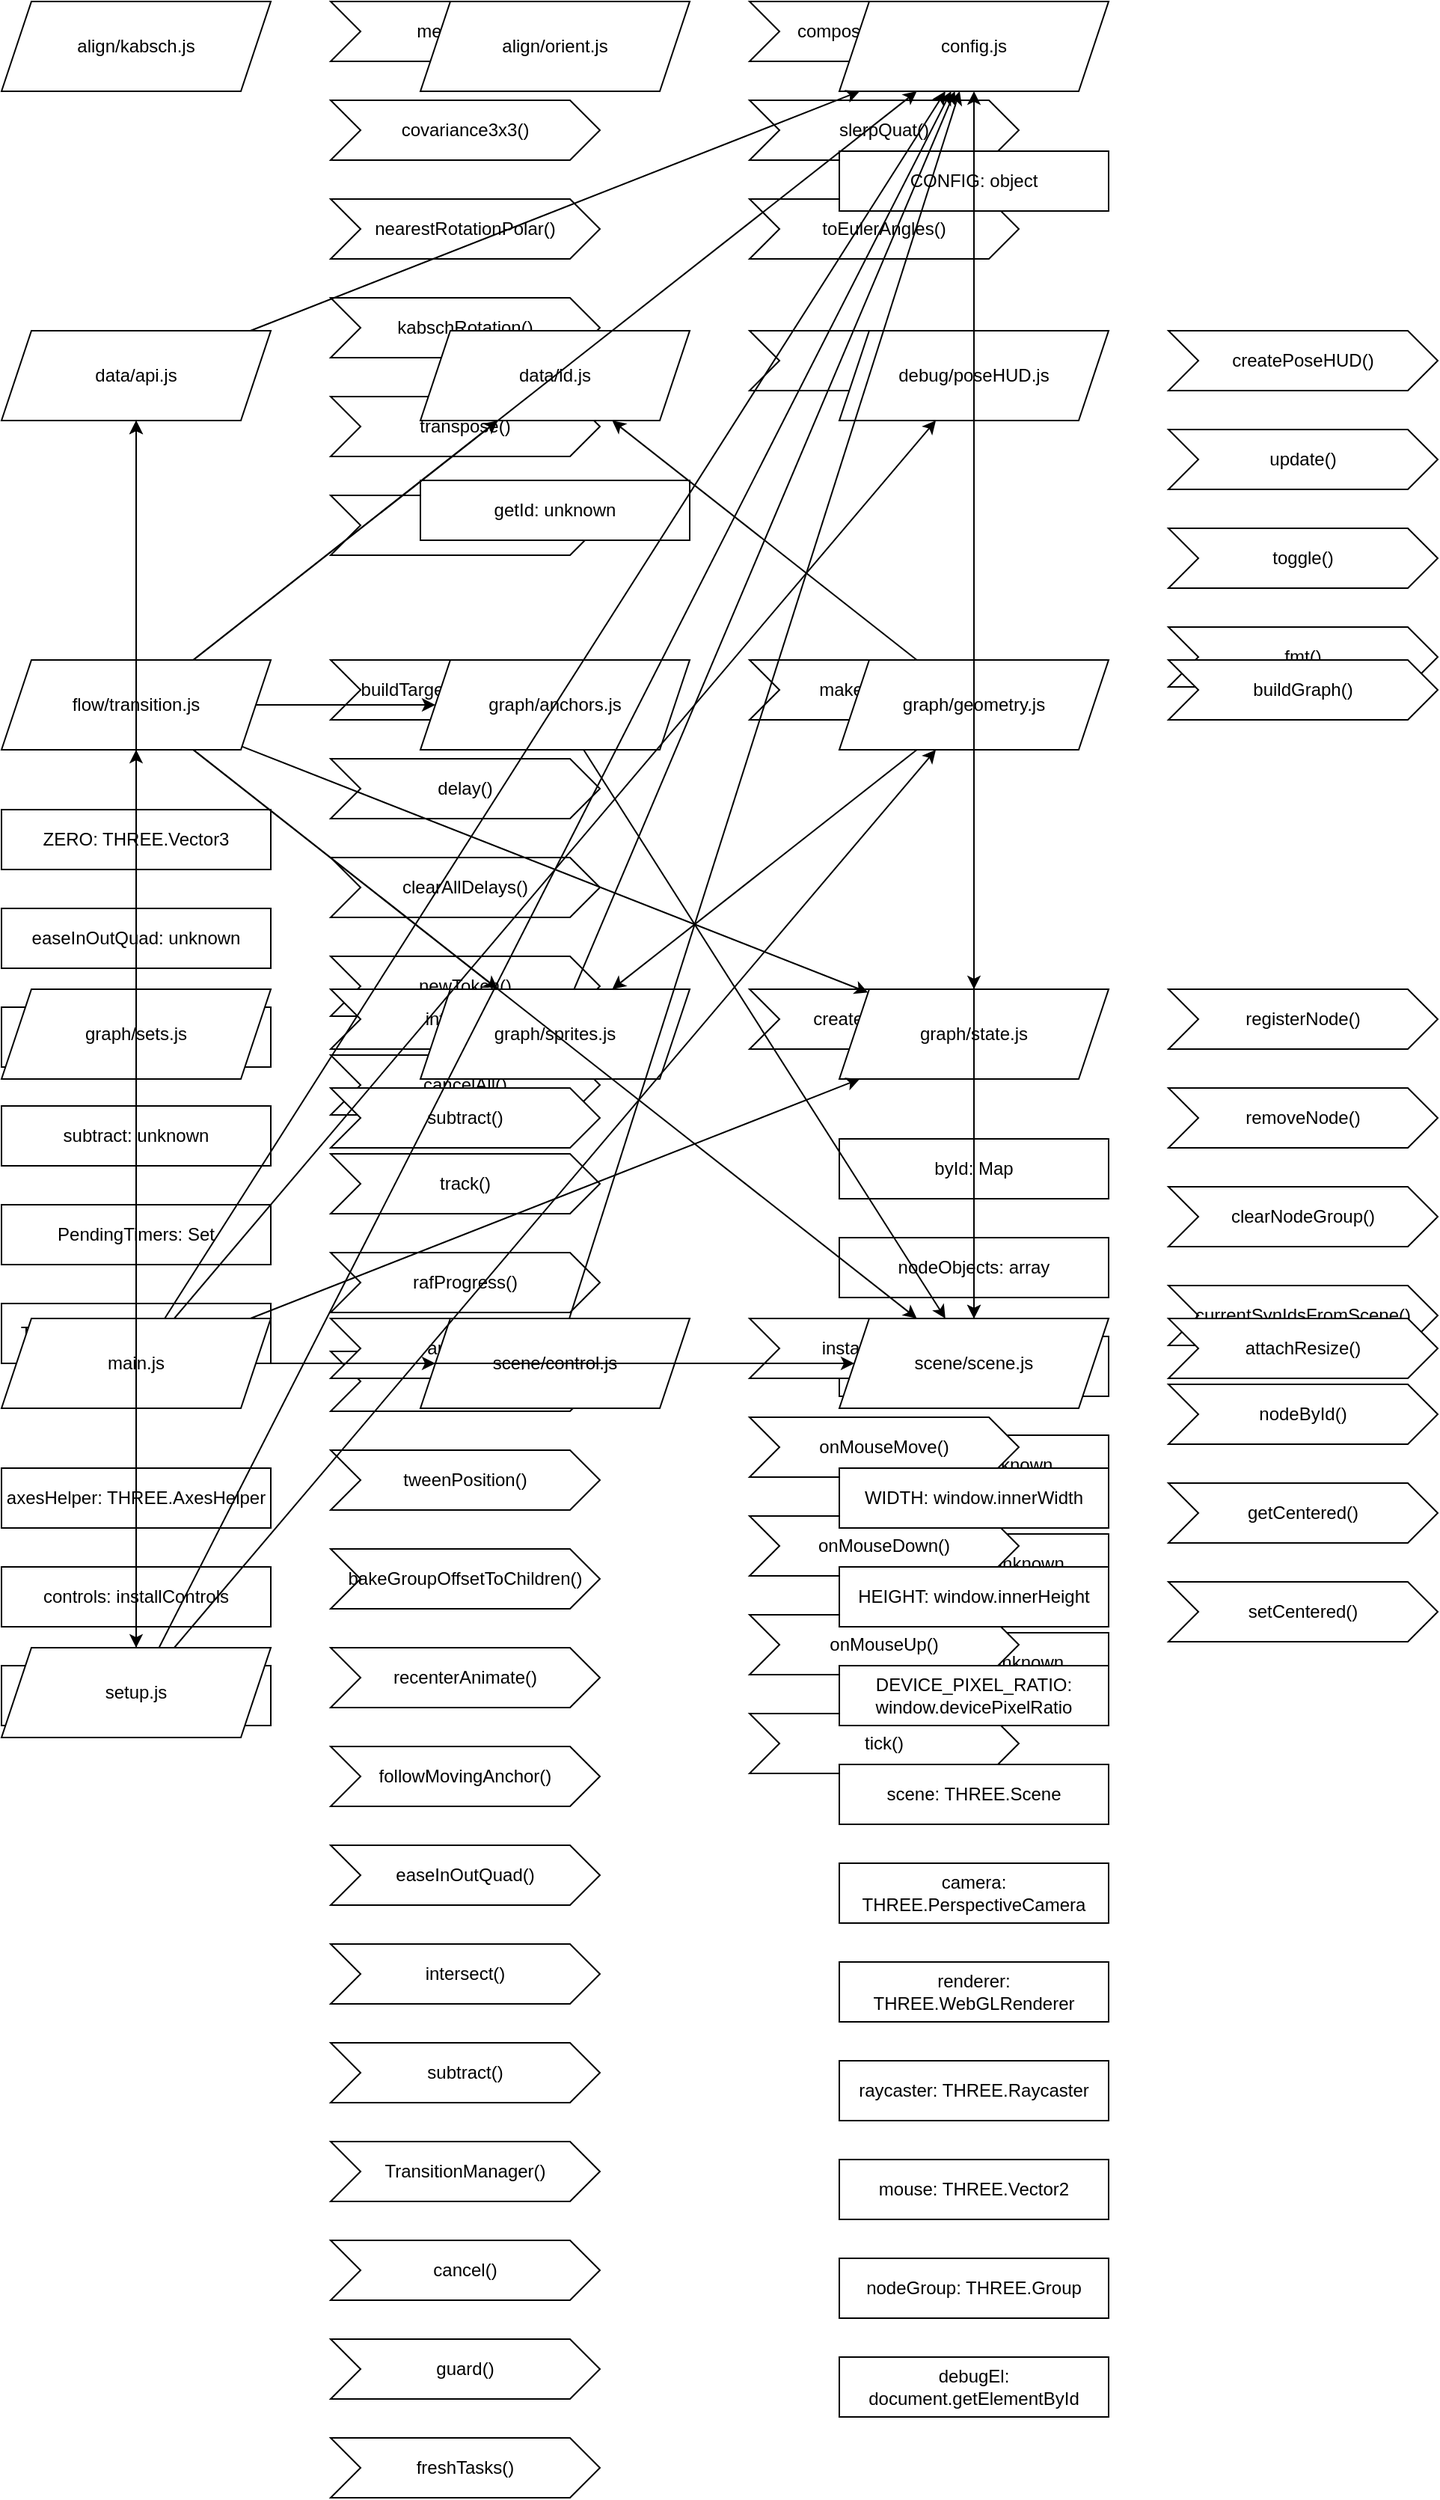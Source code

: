 <mxfile version="28.1.2">
  <diagram name="Page-1" id="AUTO-GEN">
    <mxGraphModel dx="1600" dy="1200" grid="1" gridSize="10" guides="1" tooltips="1" connect="1" arrows="1" fold="1" page="1" pageScale="1" pageWidth="850" pageHeight="1100" math="0" shadow="0">
      <root>
        <mxCell id="0" />
        <mxCell id="1" parent="0" />

    <mxCell id="file_align_kabsch_js_1" value="align/kabsch.js" style="shape=parallelogram;perimeter=parallelogramPerimeter;whiteSpace=wrap;html=1;fixedSize=1;" vertex="1" parent="1">
      <mxGeometry x="0" y="0" width="180" height="60" as="geometry" />
    </mxCell>
    
        <mxCell id="fn_align_kabsch_js_1" value="meanVec3()" style="shape=step;perimeter=stepPerimeter;whiteSpace=wrap;html=1;fixedSize=1;" vertex="1" parent="1">
          <mxGeometry x="220" y="0" width="180" height="40" as="geometry" />
        </mxCell>
        
        <mxCell id="fn_align_kabsch_js_2" value="covariance3x3()" style="shape=step;perimeter=stepPerimeter;whiteSpace=wrap;html=1;fixedSize=1;" vertex="1" parent="1">
          <mxGeometry x="220" y="66" width="180" height="40" as="geometry" />
        </mxCell>
        
        <mxCell id="fn_align_kabsch_js_3" value="nearestRotationPolar()" style="shape=step;perimeter=stepPerimeter;whiteSpace=wrap;html=1;fixedSize=1;" vertex="1" parent="1">
          <mxGeometry x="220" y="132" width="180" height="40" as="geometry" />
        </mxCell>
        
        <mxCell id="fn_align_kabsch_js_4" value="kabschRotation()" style="shape=step;perimeter=stepPerimeter;whiteSpace=wrap;html=1;fixedSize=1;" vertex="1" parent="1">
          <mxGeometry x="220" y="198" width="180" height="40" as="geometry" />
        </mxCell>
        
        <mxCell id="fn_align_kabsch_js_5" value="transpose()" style="shape=step;perimeter=stepPerimeter;whiteSpace=wrap;html=1;fixedSize=1;" vertex="1" parent="1">
          <mxGeometry x="220" y="264" width="180" height="40" as="geometry" />
        </mxCell>
        
        <mxCell id="fn_align_kabsch_js_6" value="invert3x3()" style="shape=step;perimeter=stepPerimeter;whiteSpace=wrap;html=1;fixedSize=1;" vertex="1" parent="1">
          <mxGeometry x="220" y="330" width="180" height="40" as="geometry" />
        </mxCell>
        
    <mxCell id="file_align_orient_js_1" value="align/orient.js" style="shape=parallelogram;perimeter=parallelogramPerimeter;whiteSpace=wrap;html=1;fixedSize=1;" vertex="1" parent="1">
      <mxGeometry x="280" y="0" width="180" height="60" as="geometry" />
    </mxCell>
    
        <mxCell id="fn_align_orient_js_1" value="composeQuaternion()" style="shape=step;perimeter=stepPerimeter;whiteSpace=wrap;html=1;fixedSize=1;" vertex="1" parent="1">
          <mxGeometry x="500" y="0" width="180" height="40" as="geometry" />
        </mxCell>
        
        <mxCell id="fn_align_orient_js_2" value="slerpQuat()" style="shape=step;perimeter=stepPerimeter;whiteSpace=wrap;html=1;fixedSize=1;" vertex="1" parent="1">
          <mxGeometry x="500" y="66" width="180" height="40" as="geometry" />
        </mxCell>
        
        <mxCell id="fn_align_orient_js_3" value="toEulerAngles()" style="shape=step;perimeter=stepPerimeter;whiteSpace=wrap;html=1;fixedSize=1;" vertex="1" parent="1">
          <mxGeometry x="500" y="132" width="180" height="40" as="geometry" />
        </mxCell>
        
    <mxCell id="file_config_js_1" value="config.js" style="shape=parallelogram;perimeter=parallelogramPerimeter;whiteSpace=wrap;html=1;fixedSize=1;" vertex="1" parent="1">
      <mxGeometry x="560" y="0" width="180" height="60" as="geometry" />
    </mxCell>
    
        <mxCell id="var_config_js_CONFIG_1" value="CONFIG:
object" style="rounded=0;whiteSpace=wrap;html=1;" vertex="1" parent="1">
          <mxGeometry x="560" y="100" width="180" height="40" as="geometry" />
        </mxCell>
        
    <mxCell id="file_data_api_js_1" value="data/api.js" style="shape=parallelogram;perimeter=parallelogramPerimeter;whiteSpace=wrap;html=1;fixedSize=1;" vertex="1" parent="1">
      <mxGeometry x="0" y="220" width="180" height="60" as="geometry" />
    </mxCell>
    
    <mxCell id="file_data_id_js_1" value="data/id.js" style="shape=parallelogram;perimeter=parallelogramPerimeter;whiteSpace=wrap;html=1;fixedSize=1;" vertex="1" parent="1">
      <mxGeometry x="280" y="220" width="180" height="60" as="geometry" />
    </mxCell>
    
        <mxCell id="var_data_id_js_getId_1" value="getId:
unknown" style="rounded=0;whiteSpace=wrap;html=1;" vertex="1" parent="1">
          <mxGeometry x="280" y="320" width="180" height="40" as="geometry" />
        </mxCell>
        
        <mxCell id="fn_data_id_js_1" value="getId()" style="shape=step;perimeter=stepPerimeter;whiteSpace=wrap;html=1;fixedSize=1;" vertex="1" parent="1">
          <mxGeometry x="500" y="220" width="180" height="40" as="geometry" />
        </mxCell>
        
    <mxCell id="file_debug_poseHUD_js_1" value="debug/poseHUD.js" style="shape=parallelogram;perimeter=parallelogramPerimeter;whiteSpace=wrap;html=1;fixedSize=1;" vertex="1" parent="1">
      <mxGeometry x="560" y="220" width="180" height="60" as="geometry" />
    </mxCell>
    
        <mxCell id="fn_debug_poseHUD_js_1" value="createPoseHUD()" style="shape=step;perimeter=stepPerimeter;whiteSpace=wrap;html=1;fixedSize=1;" vertex="1" parent="1">
          <mxGeometry x="780" y="220" width="180" height="40" as="geometry" />
        </mxCell>
        
        <mxCell id="fn_debug_poseHUD_js_2" value="update()" style="shape=step;perimeter=stepPerimeter;whiteSpace=wrap;html=1;fixedSize=1;" vertex="1" parent="1">
          <mxGeometry x="780" y="286" width="180" height="40" as="geometry" />
        </mxCell>
        
        <mxCell id="fn_debug_poseHUD_js_3" value="toggle()" style="shape=step;perimeter=stepPerimeter;whiteSpace=wrap;html=1;fixedSize=1;" vertex="1" parent="1">
          <mxGeometry x="780" y="352" width="180" height="40" as="geometry" />
        </mxCell>
        
        <mxCell id="fn_debug_poseHUD_js_4" value="fmt()" style="shape=step;perimeter=stepPerimeter;whiteSpace=wrap;html=1;fixedSize=1;" vertex="1" parent="1">
          <mxGeometry x="780" y="418" width="180" height="40" as="geometry" />
        </mxCell>
        
    <mxCell id="file_flow_transition_js_1" value="flow/transition.js" style="shape=parallelogram;perimeter=parallelogramPerimeter;whiteSpace=wrap;html=1;fixedSize=1;" vertex="1" parent="1">
      <mxGeometry x="0" y="440" width="180" height="60" as="geometry" />
    </mxCell>
    
        <mxCell id="var_flow_transition_js_ZERO_1" value="ZERO:
THREE.Vector3" style="rounded=0;whiteSpace=wrap;html=1;" vertex="1" parent="1">
          <mxGeometry x="0" y="540" width="180" height="40" as="geometry" />
        </mxCell>
        
        <mxCell id="var_flow_transition_js_easeInOutQuad_1" value="easeInOutQuad:
unknown" style="rounded=0;whiteSpace=wrap;html=1;" vertex="1" parent="1">
          <mxGeometry x="0" y="606" width="180" height="40" as="geometry" />
        </mxCell>
        
        <mxCell id="var_flow_transition_js_intersect_1" value="intersect:
unknown" style="rounded=0;whiteSpace=wrap;html=1;" vertex="1" parent="1">
          <mxGeometry x="0" y="672" width="180" height="40" as="geometry" />
        </mxCell>
        
        <mxCell id="var_flow_transition_js_subtract_1" value="subtract:
unknown" style="rounded=0;whiteSpace=wrap;html=1;" vertex="1" parent="1">
          <mxGeometry x="0" y="738" width="180" height="40" as="geometry" />
        </mxCell>
        
        <mxCell id="var_flow_transition_js_PendingTimers_1" value="PendingTimers:
Set" style="rounded=0;whiteSpace=wrap;html=1;" vertex="1" parent="1">
          <mxGeometry x="0" y="804" width="180" height="40" as="geometry" />
        </mxCell>
        
        <mxCell id="var_flow_transition_js_TransitionManager_1" value="TransitionManager:
unknown" style="rounded=0;whiteSpace=wrap;html=1;" vertex="1" parent="1">
          <mxGeometry x="0" y="870" width="180" height="40" as="geometry" />
        </mxCell>
        
        <mxCell id="fn_flow_transition_js_1" value="buildTargetMapFromDoc()" style="shape=step;perimeter=stepPerimeter;whiteSpace=wrap;html=1;fixedSize=1;" vertex="1" parent="1">
          <mxGeometry x="220" y="440" width="180" height="40" as="geometry" />
        </mxCell>
        
        <mxCell id="fn_flow_transition_js_2" value="delay()" style="shape=step;perimeter=stepPerimeter;whiteSpace=wrap;html=1;fixedSize=1;" vertex="1" parent="1">
          <mxGeometry x="220" y="506" width="180" height="40" as="geometry" />
        </mxCell>
        
        <mxCell id="fn_flow_transition_js_3" value="clearAllDelays()" style="shape=step;perimeter=stepPerimeter;whiteSpace=wrap;html=1;fixedSize=1;" vertex="1" parent="1">
          <mxGeometry x="220" y="572" width="180" height="40" as="geometry" />
        </mxCell>
        
        <mxCell id="fn_flow_transition_js_4" value="newToken()" style="shape=step;perimeter=stepPerimeter;whiteSpace=wrap;html=1;fixedSize=1;" vertex="1" parent="1">
          <mxGeometry x="220" y="638" width="180" height="40" as="geometry" />
        </mxCell>
        
        <mxCell id="fn_flow_transition_js_5" value="cancelAll()" style="shape=step;perimeter=stepPerimeter;whiteSpace=wrap;html=1;fixedSize=1;" vertex="1" parent="1">
          <mxGeometry x="220" y="704" width="180" height="40" as="geometry" />
        </mxCell>
        
        <mxCell id="fn_flow_transition_js_6" value="track()" style="shape=step;perimeter=stepPerimeter;whiteSpace=wrap;html=1;fixedSize=1;" vertex="1" parent="1">
          <mxGeometry x="220" y="770" width="180" height="40" as="geometry" />
        </mxCell>
        
        <mxCell id="fn_flow_transition_js_7" value="rafProgress()" style="shape=step;perimeter=stepPerimeter;whiteSpace=wrap;html=1;fixedSize=1;" vertex="1" parent="1">
          <mxGeometry x="220" y="836" width="180" height="40" as="geometry" />
        </mxCell>
        
        <mxCell id="fn_flow_transition_js_8" value="frame()" style="shape=step;perimeter=stepPerimeter;whiteSpace=wrap;html=1;fixedSize=1;" vertex="1" parent="1">
          <mxGeometry x="220" y="902" width="180" height="40" as="geometry" />
        </mxCell>
        
        <mxCell id="fn_flow_transition_js_9" value="tweenPosition()" style="shape=step;perimeter=stepPerimeter;whiteSpace=wrap;html=1;fixedSize=1;" vertex="1" parent="1">
          <mxGeometry x="220" y="968" width="180" height="40" as="geometry" />
        </mxCell>
        
        <mxCell id="fn_flow_transition_js_10" value="bakeGroupOffsetToChildren()" style="shape=step;perimeter=stepPerimeter;whiteSpace=wrap;html=1;fixedSize=1;" vertex="1" parent="1">
          <mxGeometry x="220" y="1034" width="180" height="40" as="geometry" />
        </mxCell>
        
        <mxCell id="fn_flow_transition_js_11" value="recenterAnimate()" style="shape=step;perimeter=stepPerimeter;whiteSpace=wrap;html=1;fixedSize=1;" vertex="1" parent="1">
          <mxGeometry x="220" y="1100" width="180" height="40" as="geometry" />
        </mxCell>
        
        <mxCell id="fn_flow_transition_js_12" value="followMovingAnchor()" style="shape=step;perimeter=stepPerimeter;whiteSpace=wrap;html=1;fixedSize=1;" vertex="1" parent="1">
          <mxGeometry x="220" y="1166" width="180" height="40" as="geometry" />
        </mxCell>
        
        <mxCell id="fn_flow_transition_js_13" value="easeInOutQuad()" style="shape=step;perimeter=stepPerimeter;whiteSpace=wrap;html=1;fixedSize=1;" vertex="1" parent="1">
          <mxGeometry x="220" y="1232" width="180" height="40" as="geometry" />
        </mxCell>
        
        <mxCell id="fn_flow_transition_js_14" value="intersect()" style="shape=step;perimeter=stepPerimeter;whiteSpace=wrap;html=1;fixedSize=1;" vertex="1" parent="1">
          <mxGeometry x="220" y="1298" width="180" height="40" as="geometry" />
        </mxCell>
        
        <mxCell id="fn_flow_transition_js_15" value="subtract()" style="shape=step;perimeter=stepPerimeter;whiteSpace=wrap;html=1;fixedSize=1;" vertex="1" parent="1">
          <mxGeometry x="220" y="1364" width="180" height="40" as="geometry" />
        </mxCell>
        
        <mxCell id="fn_flow_transition_js_16" value="TransitionManager()" style="shape=step;perimeter=stepPerimeter;whiteSpace=wrap;html=1;fixedSize=1;" vertex="1" parent="1">
          <mxGeometry x="220" y="1430" width="180" height="40" as="geometry" />
        </mxCell>
        
        <mxCell id="fn_flow_transition_js_17" value="cancel()" style="shape=step;perimeter=stepPerimeter;whiteSpace=wrap;html=1;fixedSize=1;" vertex="1" parent="1">
          <mxGeometry x="220" y="1496" width="180" height="40" as="geometry" />
        </mxCell>
        
        <mxCell id="fn_flow_transition_js_18" value="guard()" style="shape=step;perimeter=stepPerimeter;whiteSpace=wrap;html=1;fixedSize=1;" vertex="1" parent="1">
          <mxGeometry x="220" y="1562" width="180" height="40" as="geometry" />
        </mxCell>
        
        <mxCell id="fn_flow_transition_js_19" value="freshTasks()" style="shape=step;perimeter=stepPerimeter;whiteSpace=wrap;html=1;fixedSize=1;" vertex="1" parent="1">
          <mxGeometry x="220" y="1628" width="180" height="40" as="geometry" />
        </mxCell>
        
    <mxCell id="file_graph_anchors_js_1" value="graph/anchors.js" style="shape=parallelogram;perimeter=parallelogramPerimeter;whiteSpace=wrap;html=1;fixedSize=1;" vertex="1" parent="1">
      <mxGeometry x="280" y="440" width="180" height="60" as="geometry" />
    </mxCell>
    
        <mxCell id="fn_graph_anchors_js_1" value="makeAnchorAt()" style="shape=step;perimeter=stepPerimeter;whiteSpace=wrap;html=1;fixedSize=1;" vertex="1" parent="1">
          <mxGeometry x="500" y="440" width="180" height="40" as="geometry" />
        </mxCell>
        
    <mxCell id="file_graph_geometry_js_1" value="graph/geometry.js" style="shape=parallelogram;perimeter=parallelogramPerimeter;whiteSpace=wrap;html=1;fixedSize=1;" vertex="1" parent="1">
      <mxGeometry x="560" y="440" width="180" height="60" as="geometry" />
    </mxCell>
    
        <mxCell id="fn_graph_geometry_js_1" value="buildGraph()" style="shape=step;perimeter=stepPerimeter;whiteSpace=wrap;html=1;fixedSize=1;" vertex="1" parent="1">
          <mxGeometry x="780" y="440" width="180" height="40" as="geometry" />
        </mxCell>
        
    <mxCell id="file_graph_sets_js_1" value="graph/sets.js" style="shape=parallelogram;perimeter=parallelogramPerimeter;whiteSpace=wrap;html=1;fixedSize=1;" vertex="1" parent="1">
      <mxGeometry x="0" y="660" width="180" height="60" as="geometry" />
    </mxCell>
    
        <mxCell id="fn_graph_sets_js_1" value="intersect()" style="shape=step;perimeter=stepPerimeter;whiteSpace=wrap;html=1;fixedSize=1;" vertex="1" parent="1">
          <mxGeometry x="220" y="660" width="180" height="40" as="geometry" />
        </mxCell>
        
        <mxCell id="fn_graph_sets_js_2" value="subtract()" style="shape=step;perimeter=stepPerimeter;whiteSpace=wrap;html=1;fixedSize=1;" vertex="1" parent="1">
          <mxGeometry x="220" y="726" width="180" height="40" as="geometry" />
        </mxCell>
        
    <mxCell id="file_graph_sprites_js_1" value="graph/sprites.js" style="shape=parallelogram;perimeter=parallelogramPerimeter;whiteSpace=wrap;html=1;fixedSize=1;" vertex="1" parent="1">
      <mxGeometry x="280" y="660" width="180" height="60" as="geometry" />
    </mxCell>
    
        <mxCell id="fn_graph_sprites_js_1" value="createTextSprite()" style="shape=step;perimeter=stepPerimeter;whiteSpace=wrap;html=1;fixedSize=1;" vertex="1" parent="1">
          <mxGeometry x="500" y="660" width="180" height="40" as="geometry" />
        </mxCell>
        
    <mxCell id="file_graph_state_js_1" value="graph/state.js" style="shape=parallelogram;perimeter=parallelogramPerimeter;whiteSpace=wrap;html=1;fixedSize=1;" vertex="1" parent="1">
      <mxGeometry x="560" y="660" width="180" height="60" as="geometry" />
    </mxCell>
    
        <mxCell id="var_graph_state_js_byId_1" value="byId:
Map" style="rounded=0;whiteSpace=wrap;html=1;" vertex="1" parent="1">
          <mxGeometry x="560" y="760" width="180" height="40" as="geometry" />
        </mxCell>
        
        <mxCell id="var_graph_state_js_nodeObjects_1" value="nodeObjects:
array" style="rounded=0;whiteSpace=wrap;html=1;" vertex="1" parent="1">
          <mxGeometry x="560" y="826" width="180" height="40" as="geometry" />
        </mxCell>
        
        <mxCell id="var_graph_state_js_centeredNode_1" value="centeredNode:
null" style="rounded=0;whiteSpace=wrap;html=1;" vertex="1" parent="1">
          <mxGeometry x="560" y="892" width="180" height="40" as="geometry" />
        </mxCell>
        
        <mxCell id="var_graph_state_js_nodeById_1" value="nodeById:
unknown" style="rounded=0;whiteSpace=wrap;html=1;" vertex="1" parent="1">
          <mxGeometry x="560" y="958" width="180" height="40" as="geometry" />
        </mxCell>
        
        <mxCell id="var_graph_state_js_getCentered_1" value="getCentered:
unknown" style="rounded=0;whiteSpace=wrap;html=1;" vertex="1" parent="1">
          <mxGeometry x="560" y="1024" width="180" height="40" as="geometry" />
        </mxCell>
        
        <mxCell id="var_graph_state_js_setCentered_1" value="setCentered:
unknown" style="rounded=0;whiteSpace=wrap;html=1;" vertex="1" parent="1">
          <mxGeometry x="560" y="1090" width="180" height="40" as="geometry" />
        </mxCell>
        
        <mxCell id="fn_graph_state_js_1" value="registerNode()" style="shape=step;perimeter=stepPerimeter;whiteSpace=wrap;html=1;fixedSize=1;" vertex="1" parent="1">
          <mxGeometry x="780" y="660" width="180" height="40" as="geometry" />
        </mxCell>
        
        <mxCell id="fn_graph_state_js_2" value="removeNode()" style="shape=step;perimeter=stepPerimeter;whiteSpace=wrap;html=1;fixedSize=1;" vertex="1" parent="1">
          <mxGeometry x="780" y="726" width="180" height="40" as="geometry" />
        </mxCell>
        
        <mxCell id="fn_graph_state_js_3" value="clearNodeGroup()" style="shape=step;perimeter=stepPerimeter;whiteSpace=wrap;html=1;fixedSize=1;" vertex="1" parent="1">
          <mxGeometry x="780" y="792" width="180" height="40" as="geometry" />
        </mxCell>
        
        <mxCell id="fn_graph_state_js_4" value="currentSynIdsFromScene()" style="shape=step;perimeter=stepPerimeter;whiteSpace=wrap;html=1;fixedSize=1;" vertex="1" parent="1">
          <mxGeometry x="780" y="858" width="180" height="40" as="geometry" />
        </mxCell>
        
        <mxCell id="fn_graph_state_js_5" value="nodeById()" style="shape=step;perimeter=stepPerimeter;whiteSpace=wrap;html=1;fixedSize=1;" vertex="1" parent="1">
          <mxGeometry x="780" y="924" width="180" height="40" as="geometry" />
        </mxCell>
        
        <mxCell id="fn_graph_state_js_6" value="getCentered()" style="shape=step;perimeter=stepPerimeter;whiteSpace=wrap;html=1;fixedSize=1;" vertex="1" parent="1">
          <mxGeometry x="780" y="990" width="180" height="40" as="geometry" />
        </mxCell>
        
        <mxCell id="fn_graph_state_js_7" value="setCentered()" style="shape=step;perimeter=stepPerimeter;whiteSpace=wrap;html=1;fixedSize=1;" vertex="1" parent="1">
          <mxGeometry x="780" y="1056" width="180" height="40" as="geometry" />
        </mxCell>
        
    <mxCell id="file_main_js_1" value="main.js" style="shape=parallelogram;perimeter=parallelogramPerimeter;whiteSpace=wrap;html=1;fixedSize=1;" vertex="1" parent="1">
      <mxGeometry x="0" y="880" width="180" height="60" as="geometry" />
    </mxCell>
    
        <mxCell id="var_main_js_axesHelper_1" value="axesHelper:
THREE.AxesHelper" style="rounded=0;whiteSpace=wrap;html=1;" vertex="1" parent="1">
          <mxGeometry x="0" y="980" width="180" height="40" as="geometry" />
        </mxCell>
        
        <mxCell id="var_main_js_controls_1" value="controls:
installControls" style="rounded=0;whiteSpace=wrap;html=1;" vertex="1" parent="1">
          <mxGeometry x="0" y="1046" width="180" height="40" as="geometry" />
        </mxCell>
        
        <mxCell id="var_main_js_hud_1" value="hud:
createPoseHUD" style="rounded=0;whiteSpace=wrap;html=1;" vertex="1" parent="1">
          <mxGeometry x="0" y="1112" width="180" height="40" as="geometry" />
        </mxCell>
        
        <mxCell id="fn_main_js_1" value="animate()" style="shape=step;perimeter=stepPerimeter;whiteSpace=wrap;html=1;fixedSize=1;" vertex="1" parent="1">
          <mxGeometry x="220" y="880" width="180" height="40" as="geometry" />
        </mxCell>
        
    <mxCell id="file_scene_control_js_1" value="scene/control.js" style="shape=parallelogram;perimeter=parallelogramPerimeter;whiteSpace=wrap;html=1;fixedSize=1;" vertex="1" parent="1">
      <mxGeometry x="280" y="880" width="180" height="60" as="geometry" />
    </mxCell>
    
        <mxCell id="fn_scene_control_js_1" value="installControls()" style="shape=step;perimeter=stepPerimeter;whiteSpace=wrap;html=1;fixedSize=1;" vertex="1" parent="1">
          <mxGeometry x="500" y="880" width="180" height="40" as="geometry" />
        </mxCell>
        
        <mxCell id="fn_scene_control_js_2" value="onMouseMove()" style="shape=step;perimeter=stepPerimeter;whiteSpace=wrap;html=1;fixedSize=1;" vertex="1" parent="1">
          <mxGeometry x="500" y="946" width="180" height="40" as="geometry" />
        </mxCell>
        
        <mxCell id="fn_scene_control_js_3" value="onMouseDown()" style="shape=step;perimeter=stepPerimeter;whiteSpace=wrap;html=1;fixedSize=1;" vertex="1" parent="1">
          <mxGeometry x="500" y="1012" width="180" height="40" as="geometry" />
        </mxCell>
        
        <mxCell id="fn_scene_control_js_4" value="onMouseUp()" style="shape=step;perimeter=stepPerimeter;whiteSpace=wrap;html=1;fixedSize=1;" vertex="1" parent="1">
          <mxGeometry x="500" y="1078" width="180" height="40" as="geometry" />
        </mxCell>
        
        <mxCell id="fn_scene_control_js_5" value="tick()" style="shape=step;perimeter=stepPerimeter;whiteSpace=wrap;html=1;fixedSize=1;" vertex="1" parent="1">
          <mxGeometry x="500" y="1144" width="180" height="40" as="geometry" />
        </mxCell>
        
    <mxCell id="file_scene_scene_js_1" value="scene/scene.js" style="shape=parallelogram;perimeter=parallelogramPerimeter;whiteSpace=wrap;html=1;fixedSize=1;" vertex="1" parent="1">
      <mxGeometry x="560" y="880" width="180" height="60" as="geometry" />
    </mxCell>
    
        <mxCell id="var_scene_scene_js_WIDTH_1" value="WIDTH:
window.innerWidth" style="rounded=0;whiteSpace=wrap;html=1;" vertex="1" parent="1">
          <mxGeometry x="560" y="980" width="180" height="40" as="geometry" />
        </mxCell>
        
        <mxCell id="var_scene_scene_js_HEIGHT_1" value="HEIGHT:
window.innerHeight" style="rounded=0;whiteSpace=wrap;html=1;" vertex="1" parent="1">
          <mxGeometry x="560" y="1046" width="180" height="40" as="geometry" />
        </mxCell>
        
        <mxCell id="var_scene_scene_js_DEVICE_PIXEL_RATIO_1" value="DEVICE_PIXEL_RATIO:
window.devicePixelRatio" style="rounded=0;whiteSpace=wrap;html=1;" vertex="1" parent="1">
          <mxGeometry x="560" y="1112" width="180" height="40" as="geometry" />
        </mxCell>
        
        <mxCell id="var_scene_scene_js_scene_1" value="scene:
THREE.Scene" style="rounded=0;whiteSpace=wrap;html=1;" vertex="1" parent="1">
          <mxGeometry x="560" y="1178" width="180" height="40" as="geometry" />
        </mxCell>
        
        <mxCell id="var_scene_scene_js_camera_1" value="camera:
THREE.PerspectiveCamera" style="rounded=0;whiteSpace=wrap;html=1;" vertex="1" parent="1">
          <mxGeometry x="560" y="1244" width="180" height="40" as="geometry" />
        </mxCell>
        
        <mxCell id="var_scene_scene_js_renderer_1" value="renderer:
THREE.WebGLRenderer" style="rounded=0;whiteSpace=wrap;html=1;" vertex="1" parent="1">
          <mxGeometry x="560" y="1310" width="180" height="40" as="geometry" />
        </mxCell>
        
        <mxCell id="var_scene_scene_js_raycaster_1" value="raycaster:
THREE.Raycaster" style="rounded=0;whiteSpace=wrap;html=1;" vertex="1" parent="1">
          <mxGeometry x="560" y="1376" width="180" height="40" as="geometry" />
        </mxCell>
        
        <mxCell id="var_scene_scene_js_mouse_1" value="mouse:
THREE.Vector2" style="rounded=0;whiteSpace=wrap;html=1;" vertex="1" parent="1">
          <mxGeometry x="560" y="1442" width="180" height="40" as="geometry" />
        </mxCell>
        
        <mxCell id="var_scene_scene_js_nodeGroup_1" value="nodeGroup:
THREE.Group" style="rounded=0;whiteSpace=wrap;html=1;" vertex="1" parent="1">
          <mxGeometry x="560" y="1508" width="180" height="40" as="geometry" />
        </mxCell>
        
        <mxCell id="var_scene_scene_js_debugEl_1" value="debugEl:
document.getElementById" style="rounded=0;whiteSpace=wrap;html=1;" vertex="1" parent="1">
          <mxGeometry x="560" y="1574" width="180" height="40" as="geometry" />
        </mxCell>
        
        <mxCell id="fn_scene_scene_js_1" value="attachResize()" style="shape=step;perimeter=stepPerimeter;whiteSpace=wrap;html=1;fixedSize=1;" vertex="1" parent="1">
          <mxGeometry x="780" y="880" width="180" height="40" as="geometry" />
        </mxCell>
        
    <mxCell id="file_setup_js_1" value="setup.js" style="shape=parallelogram;perimeter=parallelogramPerimeter;whiteSpace=wrap;html=1;fixedSize=1;" vertex="1" parent="1">
      <mxGeometry x="0" y="1100" width="180" height="60" as="geometry" />
    </mxCell>
    
    <mxCell id="edge_1" style="curved=1;endArrow=classic;html=1;rounded=0;" edge="1" parent="1" source="file_data_api_js_1" target="file_config_js_1">
      <mxGeometry width="50" height="50" relative="1" as="geometry">
        
      </mxGeometry>
    </mxCell>
    
    <mxCell id="edge_2" style="curved=1;endArrow=classic;html=1;rounded=0;" edge="1" parent="1" source="file_flow_transition_js_1" target="file_config_js_1">
      <mxGeometry width="50" height="50" relative="1" as="geometry">
        
      </mxGeometry>
    </mxCell>
    
    <mxCell id="edge_3" style="curved=1;endArrow=classic;html=1;rounded=0;" edge="1" parent="1" source="file_flow_transition_js_1" target="file_scene_scene_js_1">
      <mxGeometry width="50" height="50" relative="1" as="geometry">
        
      </mxGeometry>
    </mxCell>
    
    <mxCell id="edge_4" style="curved=1;endArrow=classic;html=1;rounded=0;" edge="1" parent="1" source="file_flow_transition_js_1" target="file_data_api_js_1">
      <mxGeometry width="50" height="50" relative="1" as="geometry">
        
      </mxGeometry>
    </mxCell>
    
    <mxCell id="edge_5" style="curved=1;endArrow=classic;html=1;rounded=0;" edge="1" parent="1" source="file_flow_transition_js_1" target="file_data_id_js_1">
      <mxGeometry width="50" height="50" relative="1" as="geometry">
        
      </mxGeometry>
    </mxCell>
    
    <mxCell id="edge_6" style="curved=1;endArrow=classic;html=1;rounded=0;" edge="1" parent="1" source="file_flow_transition_js_1" target="file_graph_state_js_1">
      <mxGeometry width="50" height="50" relative="1" as="geometry">
        
      </mxGeometry>
    </mxCell>
    
    <mxCell id="edge_7" style="curved=1;endArrow=classic;html=1;rounded=0;" edge="1" parent="1" source="file_flow_transition_js_1" target="file_graph_anchors_js_1">
      <mxGeometry width="50" height="50" relative="1" as="geometry">
        
      </mxGeometry>
    </mxCell>
    
    <mxCell id="edge_8" style="curved=1;endArrow=classic;html=1;rounded=0;" edge="1" parent="1" source="file_flow_transition_js_1" target="file_graph_sprites_js_1">
      <mxGeometry width="50" height="50" relative="1" as="geometry">
        
      </mxGeometry>
    </mxCell>
    
    <mxCell id="edge_9" style="curved=1;endArrow=classic;html=1;rounded=0;" edge="1" parent="1" source="file_graph_anchors_js_1" target="file_scene_scene_js_1">
      <mxGeometry width="50" height="50" relative="1" as="geometry">
        
      </mxGeometry>
    </mxCell>
    
    <mxCell id="edge_10" style="curved=1;endArrow=classic;html=1;rounded=0;" edge="1" parent="1" source="file_graph_geometry_js_1" target="file_scene_scene_js_1">
      <mxGeometry width="50" height="50" relative="1" as="geometry">
        
      </mxGeometry>
    </mxCell>
    
    <mxCell id="edge_11" style="curved=1;endArrow=classic;html=1;rounded=0;" edge="1" parent="1" source="file_graph_geometry_js_1" target="file_graph_sprites_js_1">
      <mxGeometry width="50" height="50" relative="1" as="geometry">
        
      </mxGeometry>
    </mxCell>
    
    <mxCell id="edge_12" style="curved=1;endArrow=classic;html=1;rounded=0;" edge="1" parent="1" source="file_graph_geometry_js_1" target="file_data_id_js_1">
      <mxGeometry width="50" height="50" relative="1" as="geometry">
        
      </mxGeometry>
    </mxCell>
    
    <mxCell id="edge_13" style="curved=1;endArrow=classic;html=1;rounded=0;" edge="1" parent="1" source="file_graph_geometry_js_1" target="file_graph_state_js_1">
      <mxGeometry width="50" height="50" relative="1" as="geometry">
        
      </mxGeometry>
    </mxCell>
    
    <mxCell id="edge_14" style="curved=1;endArrow=classic;html=1;rounded=0;" edge="1" parent="1" source="file_graph_sprites_js_1" target="file_config_js_1">
      <mxGeometry width="50" height="50" relative="1" as="geometry">
        
      </mxGeometry>
    </mxCell>
    
    <mxCell id="edge_15" style="curved=1;endArrow=classic;html=1;rounded=0;" edge="1" parent="1" source="file_graph_state_js_1" target="file_scene_scene_js_1">
      <mxGeometry width="50" height="50" relative="1" as="geometry">
        
      </mxGeometry>
    </mxCell>
    
    <mxCell id="edge_16" style="curved=1;endArrow=classic;html=1;rounded=0;" edge="1" parent="1" source="file_main_js_1" target="file_config_js_1">
      <mxGeometry width="50" height="50" relative="1" as="geometry">
        
      </mxGeometry>
    </mxCell>
    
    <mxCell id="edge_17" style="curved=1;endArrow=classic;html=1;rounded=0;" edge="1" parent="1" source="file_main_js_1" target="file_scene_scene_js_1">
      <mxGeometry width="50" height="50" relative="1" as="geometry">
        
      </mxGeometry>
    </mxCell>
    
    <mxCell id="edge_18" style="curved=1;endArrow=classic;html=1;rounded=0;" edge="1" parent="1" source="file_main_js_1" target="file_scene_control_js_1">
      <mxGeometry width="50" height="50" relative="1" as="geometry">
        
      </mxGeometry>
    </mxCell>
    
    <mxCell id="edge_19" style="curved=1;endArrow=classic;html=1;rounded=0;" edge="1" parent="1" source="file_main_js_1" target="file_graph_state_js_1">
      <mxGeometry width="50" height="50" relative="1" as="geometry">
        
      </mxGeometry>
    </mxCell>
    
    <mxCell id="edge_20" style="curved=1;endArrow=classic;html=1;rounded=0;" edge="1" parent="1" source="file_main_js_1" target="file_setup_js_1">
      <mxGeometry width="50" height="50" relative="1" as="geometry">
        
      </mxGeometry>
    </mxCell>
    
    <mxCell id="edge_21" style="curved=1;endArrow=classic;html=1;rounded=0;" edge="1" parent="1" source="file_main_js_1" target="file_flow_transition_js_1">
      <mxGeometry width="50" height="50" relative="1" as="geometry">
        
      </mxGeometry>
    </mxCell>
    
    <mxCell id="edge_22" style="curved=1;endArrow=classic;html=1;rounded=0;" edge="1" parent="1" source="file_main_js_1" target="file_debug_poseHUD_js_1">
      <mxGeometry width="50" height="50" relative="1" as="geometry">
        
      </mxGeometry>
    </mxCell>
    
    <mxCell id="edge_23" style="curved=1;endArrow=classic;html=1;rounded=0;" edge="1" parent="1" source="file_scene_control_js_1" target="file_config_js_1">
      <mxGeometry width="50" height="50" relative="1" as="geometry">
        
      </mxGeometry>
    </mxCell>
    
    <mxCell id="edge_24" style="curved=1;endArrow=classic;html=1;rounded=0;" edge="1" parent="1" source="file_scene_scene_js_1" target="file_config_js_1">
      <mxGeometry width="50" height="50" relative="1" as="geometry">
        
      </mxGeometry>
    </mxCell>
    
    <mxCell id="edge_25" style="curved=1;endArrow=classic;html=1;rounded=0;" edge="1" parent="1" source="file_setup_js_1" target="file_config_js_1">
      <mxGeometry width="50" height="50" relative="1" as="geometry">
        
      </mxGeometry>
    </mxCell>
    
    <mxCell id="edge_26" style="curved=1;endArrow=classic;html=1;rounded=0;" edge="1" parent="1" source="file_setup_js_1" target="file_data_api_js_1">
      <mxGeometry width="50" height="50" relative="1" as="geometry">
        
      </mxGeometry>
    </mxCell>
    
    <mxCell id="edge_27" style="curved=1;endArrow=classic;html=1;rounded=0;" edge="1" parent="1" source="file_setup_js_1" target="file_graph_geometry_js_1">
      <mxGeometry width="50" height="50" relative="1" as="geometry">
        
      </mxGeometry>
    </mxCell>
    
      </root>
    </mxGraphModel>
  </diagram>
</mxfile>
